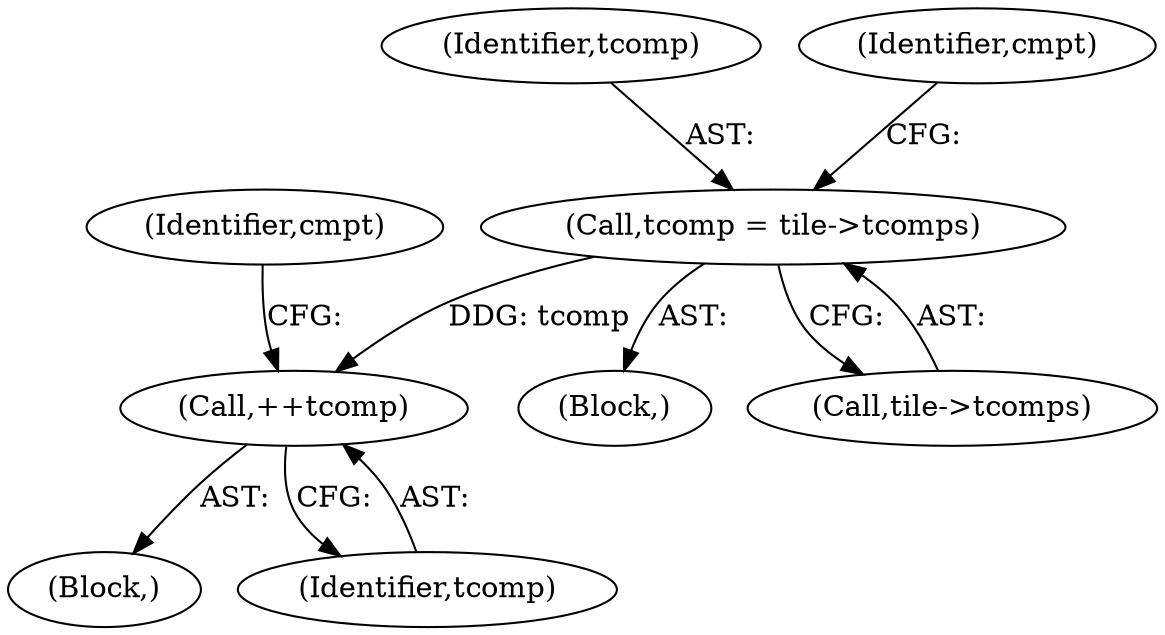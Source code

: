 digraph "0_jasper_dee11ec440d7908d1daf69f40a3324b27cf213ba@pointer" {
"1000474" [label="(Call,tcomp = tile->tcomps)"];
"1000493" [label="(Call,++tcomp)"];
"1000492" [label="(Block,)"];
"1000474" [label="(Call,tcomp = tile->tcomps)"];
"1000496" [label="(Identifier,cmpt)"];
"1000493" [label="(Call,++tcomp)"];
"1000475" [label="(Identifier,tcomp)"];
"1000473" [label="(Block,)"];
"1000480" [label="(Identifier,cmpt)"];
"1000494" [label="(Identifier,tcomp)"];
"1000476" [label="(Call,tile->tcomps)"];
"1000474" -> "1000473"  [label="AST: "];
"1000474" -> "1000476"  [label="CFG: "];
"1000475" -> "1000474"  [label="AST: "];
"1000476" -> "1000474"  [label="AST: "];
"1000480" -> "1000474"  [label="CFG: "];
"1000474" -> "1000493"  [label="DDG: tcomp"];
"1000493" -> "1000492"  [label="AST: "];
"1000493" -> "1000494"  [label="CFG: "];
"1000494" -> "1000493"  [label="AST: "];
"1000496" -> "1000493"  [label="CFG: "];
}
